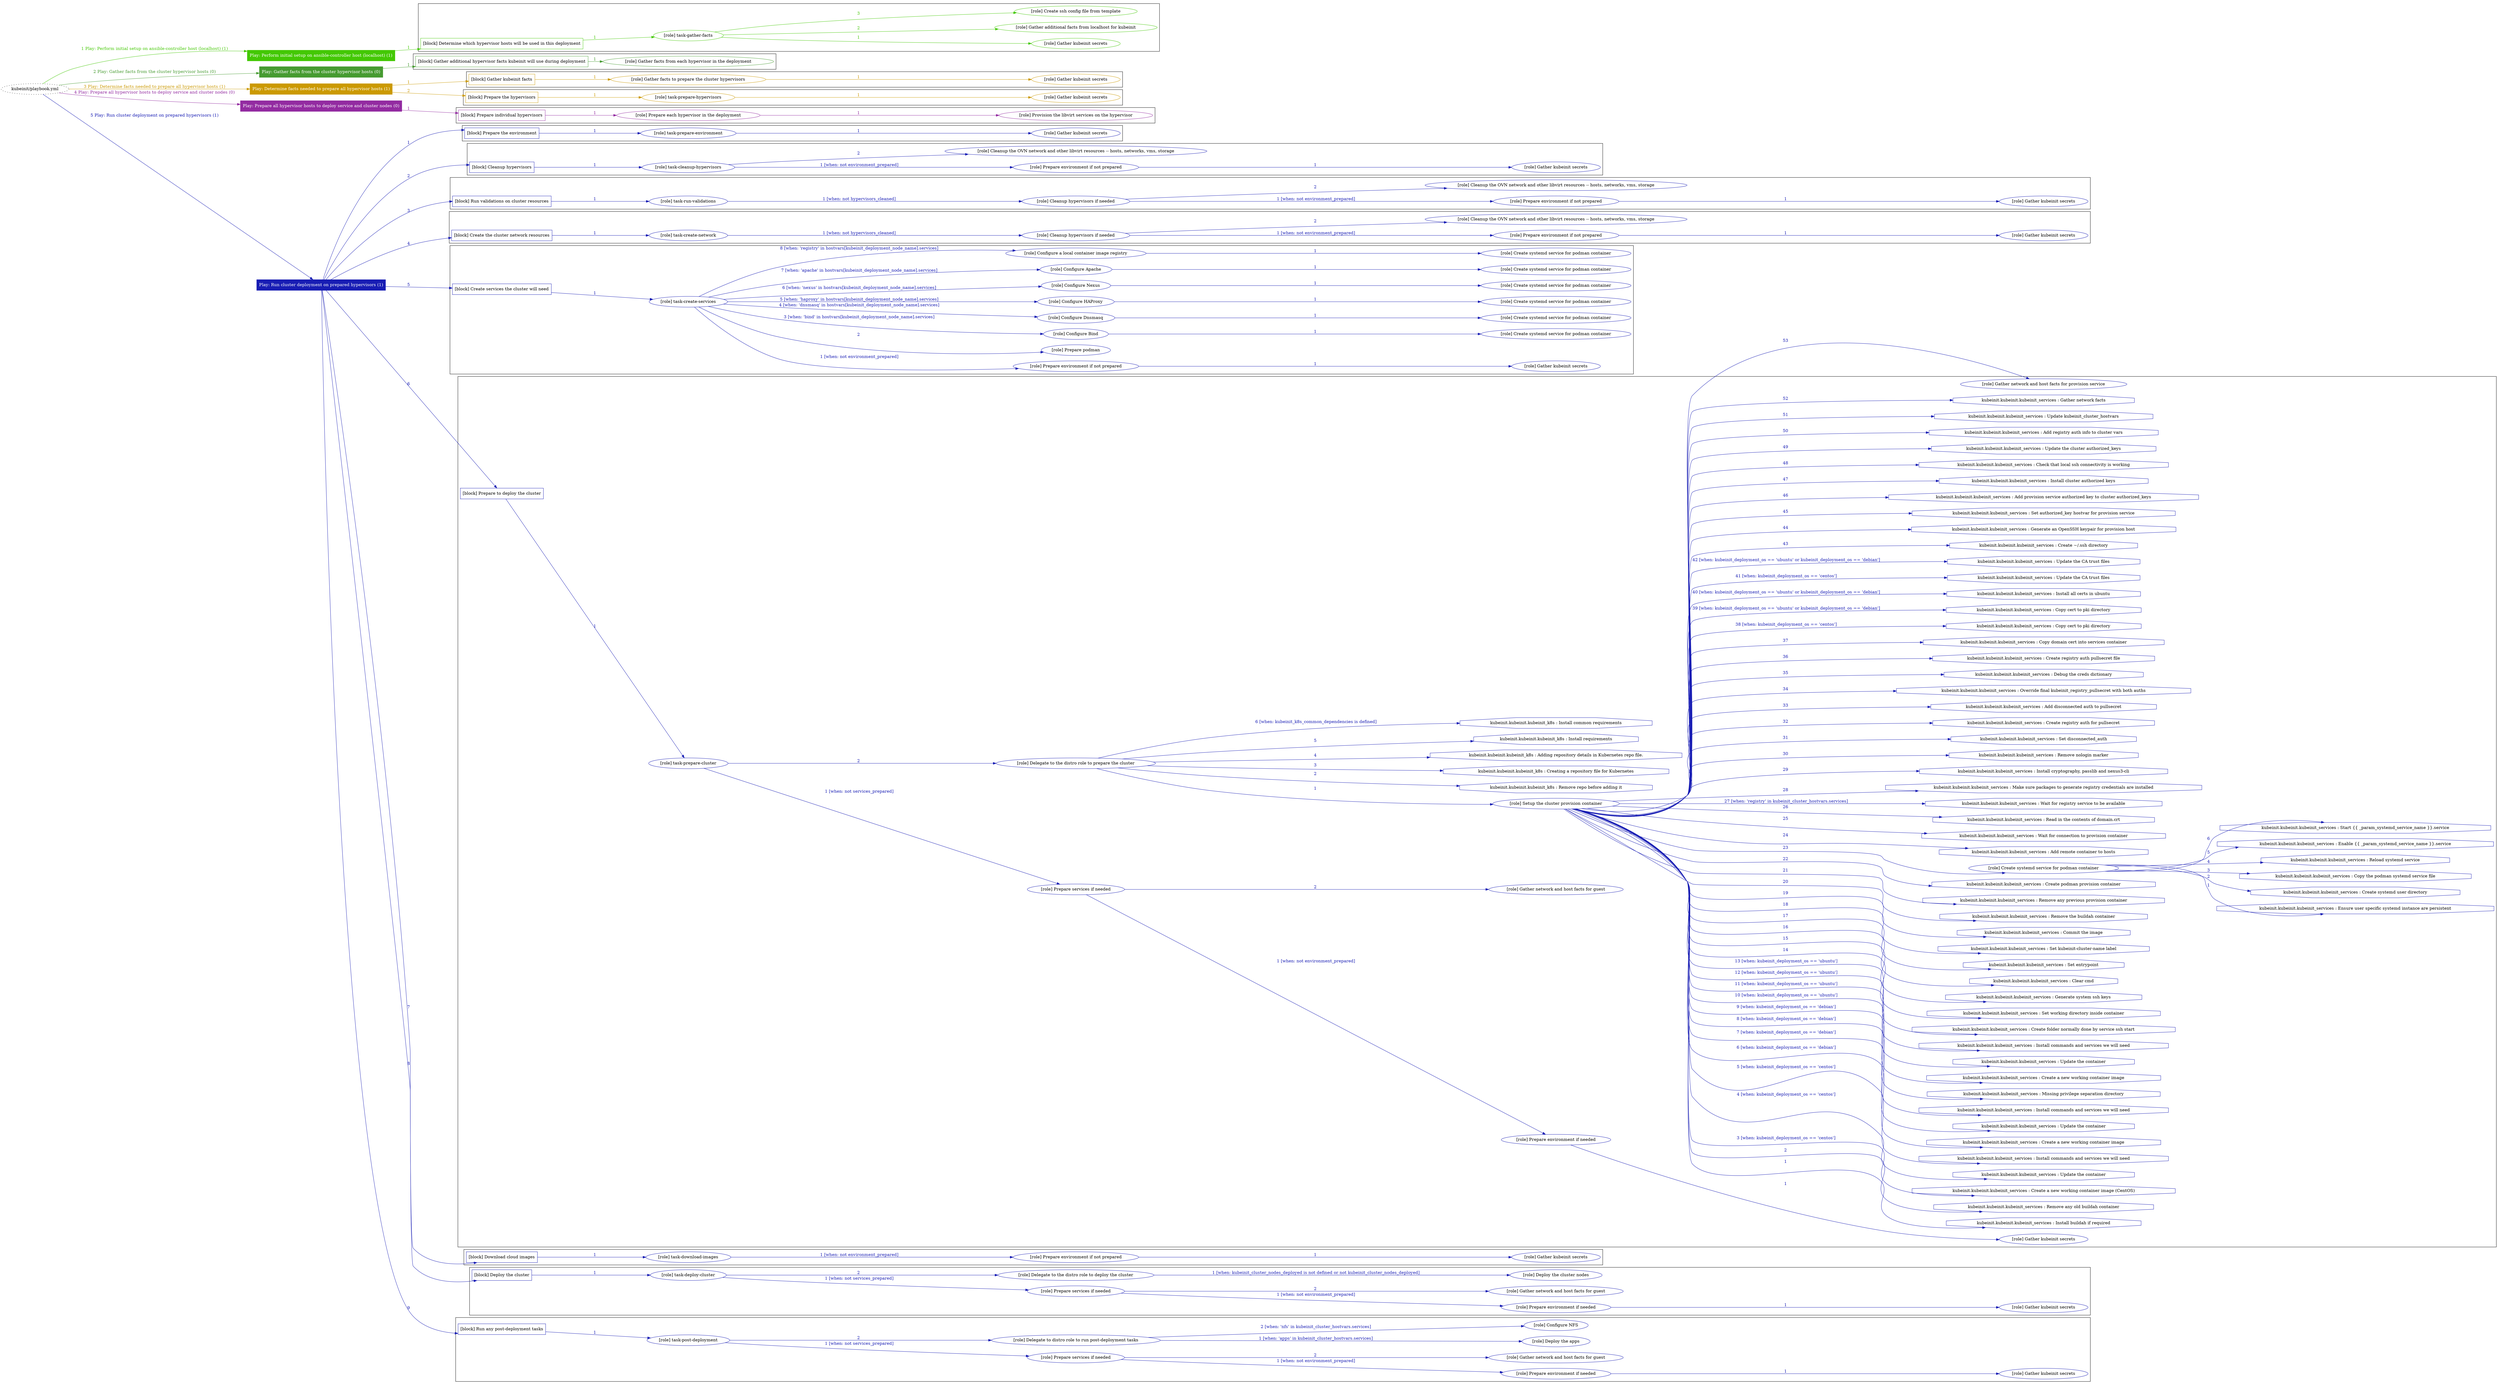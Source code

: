 digraph {
	graph [concentrate=true ordering=in rankdir=LR ratio=fill]
	edge [esep=5 sep=10]
	"kubeinit/playbook.yml" [URL="/home/runner/work/kubeinit/kubeinit/kubeinit/playbook.yml" id=playbook_17d02783 style=dotted]
	"kubeinit/playbook.yml" -> play_cce7889e [label="1 Play: Perform initial setup on ansible-controller host (localhost) (1)" color="#43c804" fontcolor="#43c804" id=edge_play_cce7889e labeltooltip="1 Play: Perform initial setup on ansible-controller host (localhost) (1)" tooltip="1 Play: Perform initial setup on ansible-controller host (localhost) (1)"]
	subgraph "Play: Perform initial setup on ansible-controller host (localhost) (1)" {
		play_cce7889e [label="Play: Perform initial setup on ansible-controller host (localhost) (1)" URL="/home/runner/work/kubeinit/kubeinit/kubeinit/playbook.yml" color="#43c804" fontcolor="#ffffff" id=play_cce7889e shape=box style=filled tooltip=localhost]
		play_cce7889e -> block_08f0ffbf [label=1 color="#43c804" fontcolor="#43c804" id=edge_block_08f0ffbf labeltooltip=1 tooltip=1]
		subgraph cluster_block_08f0ffbf {
			block_08f0ffbf [label="[block] Determine which hypervisor hosts will be used in this deployment" URL="/home/runner/work/kubeinit/kubeinit/kubeinit/playbook.yml" color="#43c804" id=block_08f0ffbf labeltooltip="Determine which hypervisor hosts will be used in this deployment" shape=box tooltip="Determine which hypervisor hosts will be used in this deployment"]
			block_08f0ffbf -> role_95ac39a2 [label="1 " color="#43c804" fontcolor="#43c804" id=edge_role_95ac39a2 labeltooltip="1 " tooltip="1 "]
			subgraph "task-gather-facts" {
				role_95ac39a2 [label="[role] task-gather-facts" URL="/home/runner/work/kubeinit/kubeinit/kubeinit/playbook.yml" color="#43c804" id=role_95ac39a2 tooltip="task-gather-facts"]
				role_95ac39a2 -> role_42f97154 [label="1 " color="#43c804" fontcolor="#43c804" id=edge_role_42f97154 labeltooltip="1 " tooltip="1 "]
				subgraph "Gather kubeinit secrets" {
					role_42f97154 [label="[role] Gather kubeinit secrets" URL="/home/runner/.ansible/collections/ansible_collections/kubeinit/kubeinit/roles/kubeinit_prepare/tasks/build_hypervisors_group.yml" color="#43c804" id=role_42f97154 tooltip="Gather kubeinit secrets"]
				}
				role_95ac39a2 -> role_3bdea53d [label="2 " color="#43c804" fontcolor="#43c804" id=edge_role_3bdea53d labeltooltip="2 " tooltip="2 "]
				subgraph "Gather additional facts from localhost for kubeinit" {
					role_3bdea53d [label="[role] Gather additional facts from localhost for kubeinit" URL="/home/runner/.ansible/collections/ansible_collections/kubeinit/kubeinit/roles/kubeinit_prepare/tasks/build_hypervisors_group.yml" color="#43c804" id=role_3bdea53d tooltip="Gather additional facts from localhost for kubeinit"]
				}
				role_95ac39a2 -> role_01f5dc9c [label="3 " color="#43c804" fontcolor="#43c804" id=edge_role_01f5dc9c labeltooltip="3 " tooltip="3 "]
				subgraph "Create ssh config file from template" {
					role_01f5dc9c [label="[role] Create ssh config file from template" URL="/home/runner/.ansible/collections/ansible_collections/kubeinit/kubeinit/roles/kubeinit_prepare/tasks/build_hypervisors_group.yml" color="#43c804" id=role_01f5dc9c tooltip="Create ssh config file from template"]
				}
			}
		}
	}
	"kubeinit/playbook.yml" -> play_19280e41 [label="2 Play: Gather facts from the cluster hypervisor hosts (0)" color="#469b31" fontcolor="#469b31" id=edge_play_19280e41 labeltooltip="2 Play: Gather facts from the cluster hypervisor hosts (0)" tooltip="2 Play: Gather facts from the cluster hypervisor hosts (0)"]
	subgraph "Play: Gather facts from the cluster hypervisor hosts (0)" {
		play_19280e41 [label="Play: Gather facts from the cluster hypervisor hosts (0)" URL="/home/runner/work/kubeinit/kubeinit/kubeinit/playbook.yml" color="#469b31" fontcolor="#ffffff" id=play_19280e41 shape=box style=filled tooltip="Play: Gather facts from the cluster hypervisor hosts (0)"]
		play_19280e41 -> block_ff5acc50 [label=1 color="#469b31" fontcolor="#469b31" id=edge_block_ff5acc50 labeltooltip=1 tooltip=1]
		subgraph cluster_block_ff5acc50 {
			block_ff5acc50 [label="[block] Gather additional hypervisor facts kubeinit will use during deployment" URL="/home/runner/work/kubeinit/kubeinit/kubeinit/playbook.yml" color="#469b31" id=block_ff5acc50 labeltooltip="Gather additional hypervisor facts kubeinit will use during deployment" shape=box tooltip="Gather additional hypervisor facts kubeinit will use during deployment"]
			block_ff5acc50 -> role_f2955250 [label="1 " color="#469b31" fontcolor="#469b31" id=edge_role_f2955250 labeltooltip="1 " tooltip="1 "]
			subgraph "Gather facts from each hypervisor in the deployment" {
				role_f2955250 [label="[role] Gather facts from each hypervisor in the deployment" URL="/home/runner/work/kubeinit/kubeinit/kubeinit/playbook.yml" color="#469b31" id=role_f2955250 tooltip="Gather facts from each hypervisor in the deployment"]
			}
		}
	}
	"kubeinit/playbook.yml" -> play_2e40c81b [label="3 Play: Determine facts needed to prepare all hypervisor hosts (1)" color="#cb9901" fontcolor="#cb9901" id=edge_play_2e40c81b labeltooltip="3 Play: Determine facts needed to prepare all hypervisor hosts (1)" tooltip="3 Play: Determine facts needed to prepare all hypervisor hosts (1)"]
	subgraph "Play: Determine facts needed to prepare all hypervisor hosts (1)" {
		play_2e40c81b [label="Play: Determine facts needed to prepare all hypervisor hosts (1)" URL="/home/runner/work/kubeinit/kubeinit/kubeinit/playbook.yml" color="#cb9901" fontcolor="#ffffff" id=play_2e40c81b shape=box style=filled tooltip=localhost]
		play_2e40c81b -> block_eb929558 [label=1 color="#cb9901" fontcolor="#cb9901" id=edge_block_eb929558 labeltooltip=1 tooltip=1]
		subgraph cluster_block_eb929558 {
			block_eb929558 [label="[block] Gather kubeinit facts" URL="/home/runner/work/kubeinit/kubeinit/kubeinit/playbook.yml" color="#cb9901" id=block_eb929558 labeltooltip="Gather kubeinit facts" shape=box tooltip="Gather kubeinit facts"]
			block_eb929558 -> role_2eca7372 [label="1 " color="#cb9901" fontcolor="#cb9901" id=edge_role_2eca7372 labeltooltip="1 " tooltip="1 "]
			subgraph "Gather facts to prepare the cluster hypervisors" {
				role_2eca7372 [label="[role] Gather facts to prepare the cluster hypervisors" URL="/home/runner/work/kubeinit/kubeinit/kubeinit/playbook.yml" color="#cb9901" id=role_2eca7372 tooltip="Gather facts to prepare the cluster hypervisors"]
				role_2eca7372 -> role_cf31c058 [label="1 " color="#cb9901" fontcolor="#cb9901" id=edge_role_cf31c058 labeltooltip="1 " tooltip="1 "]
				subgraph "Gather kubeinit secrets" {
					role_cf31c058 [label="[role] Gather kubeinit secrets" URL="/home/runner/.ansible/collections/ansible_collections/kubeinit/kubeinit/roles/kubeinit_prepare/tasks/gather_kubeinit_facts.yml" color="#cb9901" id=role_cf31c058 tooltip="Gather kubeinit secrets"]
				}
			}
		}
		play_2e40c81b -> block_e821a6e8 [label=2 color="#cb9901" fontcolor="#cb9901" id=edge_block_e821a6e8 labeltooltip=2 tooltip=2]
		subgraph cluster_block_e821a6e8 {
			block_e821a6e8 [label="[block] Prepare the hypervisors" URL="/home/runner/work/kubeinit/kubeinit/kubeinit/playbook.yml" color="#cb9901" id=block_e821a6e8 labeltooltip="Prepare the hypervisors" shape=box tooltip="Prepare the hypervisors"]
			block_e821a6e8 -> role_31ccfc30 [label="1 " color="#cb9901" fontcolor="#cb9901" id=edge_role_31ccfc30 labeltooltip="1 " tooltip="1 "]
			subgraph "task-prepare-hypervisors" {
				role_31ccfc30 [label="[role] task-prepare-hypervisors" URL="/home/runner/work/kubeinit/kubeinit/kubeinit/playbook.yml" color="#cb9901" id=role_31ccfc30 tooltip="task-prepare-hypervisors"]
				role_31ccfc30 -> role_e812b27d [label="1 " color="#cb9901" fontcolor="#cb9901" id=edge_role_e812b27d labeltooltip="1 " tooltip="1 "]
				subgraph "Gather kubeinit secrets" {
					role_e812b27d [label="[role] Gather kubeinit secrets" URL="/home/runner/.ansible/collections/ansible_collections/kubeinit/kubeinit/roles/kubeinit_prepare/tasks/gather_kubeinit_facts.yml" color="#cb9901" id=role_e812b27d tooltip="Gather kubeinit secrets"]
				}
			}
		}
	}
	"kubeinit/playbook.yml" -> play_fd8a557f [label="4 Play: Prepare all hypervisor hosts to deploy service and cluster nodes (0)" color="#932ba1" fontcolor="#932ba1" id=edge_play_fd8a557f labeltooltip="4 Play: Prepare all hypervisor hosts to deploy service and cluster nodes (0)" tooltip="4 Play: Prepare all hypervisor hosts to deploy service and cluster nodes (0)"]
	subgraph "Play: Prepare all hypervisor hosts to deploy service and cluster nodes (0)" {
		play_fd8a557f [label="Play: Prepare all hypervisor hosts to deploy service and cluster nodes (0)" URL="/home/runner/work/kubeinit/kubeinit/kubeinit/playbook.yml" color="#932ba1" fontcolor="#ffffff" id=play_fd8a557f shape=box style=filled tooltip="Play: Prepare all hypervisor hosts to deploy service and cluster nodes (0)"]
		play_fd8a557f -> block_95d720fd [label=1 color="#932ba1" fontcolor="#932ba1" id=edge_block_95d720fd labeltooltip=1 tooltip=1]
		subgraph cluster_block_95d720fd {
			block_95d720fd [label="[block] Prepare individual hypervisors" URL="/home/runner/work/kubeinit/kubeinit/kubeinit/playbook.yml" color="#932ba1" id=block_95d720fd labeltooltip="Prepare individual hypervisors" shape=box tooltip="Prepare individual hypervisors"]
			block_95d720fd -> role_092c4bf8 [label="1 " color="#932ba1" fontcolor="#932ba1" id=edge_role_092c4bf8 labeltooltip="1 " tooltip="1 "]
			subgraph "Prepare each hypervisor in the deployment" {
				role_092c4bf8 [label="[role] Prepare each hypervisor in the deployment" URL="/home/runner/work/kubeinit/kubeinit/kubeinit/playbook.yml" color="#932ba1" id=role_092c4bf8 tooltip="Prepare each hypervisor in the deployment"]
				role_092c4bf8 -> role_87ac8f1d [label="1 " color="#932ba1" fontcolor="#932ba1" id=edge_role_87ac8f1d labeltooltip="1 " tooltip="1 "]
				subgraph "Provision the libvirt services on the hypervisor" {
					role_87ac8f1d [label="[role] Provision the libvirt services on the hypervisor" URL="/home/runner/.ansible/collections/ansible_collections/kubeinit/kubeinit/roles/kubeinit_prepare/tasks/prepare_hypervisor.yml" color="#932ba1" id=role_87ac8f1d tooltip="Provision the libvirt services on the hypervisor"]
				}
			}
		}
	}
	"kubeinit/playbook.yml" -> play_f88f571c [label="5 Play: Run cluster deployment on prepared hypervisors (1)" color="#181db4" fontcolor="#181db4" id=edge_play_f88f571c labeltooltip="5 Play: Run cluster deployment on prepared hypervisors (1)" tooltip="5 Play: Run cluster deployment on prepared hypervisors (1)"]
	subgraph "Play: Run cluster deployment on prepared hypervisors (1)" {
		play_f88f571c [label="Play: Run cluster deployment on prepared hypervisors (1)" URL="/home/runner/work/kubeinit/kubeinit/kubeinit/playbook.yml" color="#181db4" fontcolor="#ffffff" id=play_f88f571c shape=box style=filled tooltip=localhost]
		play_f88f571c -> block_308ed359 [label=1 color="#181db4" fontcolor="#181db4" id=edge_block_308ed359 labeltooltip=1 tooltip=1]
		subgraph cluster_block_308ed359 {
			block_308ed359 [label="[block] Prepare the environment" URL="/home/runner/work/kubeinit/kubeinit/kubeinit/playbook.yml" color="#181db4" id=block_308ed359 labeltooltip="Prepare the environment" shape=box tooltip="Prepare the environment"]
			block_308ed359 -> role_a7dd5eaf [label="1 " color="#181db4" fontcolor="#181db4" id=edge_role_a7dd5eaf labeltooltip="1 " tooltip="1 "]
			subgraph "task-prepare-environment" {
				role_a7dd5eaf [label="[role] task-prepare-environment" URL="/home/runner/work/kubeinit/kubeinit/kubeinit/playbook.yml" color="#181db4" id=role_a7dd5eaf tooltip="task-prepare-environment"]
				role_a7dd5eaf -> role_a18c886f [label="1 " color="#181db4" fontcolor="#181db4" id=edge_role_a18c886f labeltooltip="1 " tooltip="1 "]
				subgraph "Gather kubeinit secrets" {
					role_a18c886f [label="[role] Gather kubeinit secrets" URL="/home/runner/.ansible/collections/ansible_collections/kubeinit/kubeinit/roles/kubeinit_prepare/tasks/gather_kubeinit_facts.yml" color="#181db4" id=role_a18c886f tooltip="Gather kubeinit secrets"]
				}
			}
		}
		play_f88f571c -> block_9cefb6ac [label=2 color="#181db4" fontcolor="#181db4" id=edge_block_9cefb6ac labeltooltip=2 tooltip=2]
		subgraph cluster_block_9cefb6ac {
			block_9cefb6ac [label="[block] Cleanup hypervisors" URL="/home/runner/work/kubeinit/kubeinit/kubeinit/playbook.yml" color="#181db4" id=block_9cefb6ac labeltooltip="Cleanup hypervisors" shape=box tooltip="Cleanup hypervisors"]
			block_9cefb6ac -> role_61cff471 [label="1 " color="#181db4" fontcolor="#181db4" id=edge_role_61cff471 labeltooltip="1 " tooltip="1 "]
			subgraph "task-cleanup-hypervisors" {
				role_61cff471 [label="[role] task-cleanup-hypervisors" URL="/home/runner/work/kubeinit/kubeinit/kubeinit/playbook.yml" color="#181db4" id=role_61cff471 tooltip="task-cleanup-hypervisors"]
				role_61cff471 -> role_c05e90e3 [label="1 [when: not environment_prepared]" color="#181db4" fontcolor="#181db4" id=edge_role_c05e90e3 labeltooltip="1 [when: not environment_prepared]" tooltip="1 [when: not environment_prepared]"]
				subgraph "Prepare environment if not prepared" {
					role_c05e90e3 [label="[role] Prepare environment if not prepared" URL="/home/runner/.ansible/collections/ansible_collections/kubeinit/kubeinit/roles/kubeinit_prepare/tasks/cleanup_hypervisors.yml" color="#181db4" id=role_c05e90e3 tooltip="Prepare environment if not prepared"]
					role_c05e90e3 -> role_5ec37f0e [label="1 " color="#181db4" fontcolor="#181db4" id=edge_role_5ec37f0e labeltooltip="1 " tooltip="1 "]
					subgraph "Gather kubeinit secrets" {
						role_5ec37f0e [label="[role] Gather kubeinit secrets" URL="/home/runner/.ansible/collections/ansible_collections/kubeinit/kubeinit/roles/kubeinit_prepare/tasks/gather_kubeinit_facts.yml" color="#181db4" id=role_5ec37f0e tooltip="Gather kubeinit secrets"]
					}
				}
				role_61cff471 -> role_bbea6ec5 [label="2 " color="#181db4" fontcolor="#181db4" id=edge_role_bbea6ec5 labeltooltip="2 " tooltip="2 "]
				subgraph "Cleanup the OVN network and other libvirt resources -- hosts, networks, vms, storage" {
					role_bbea6ec5 [label="[role] Cleanup the OVN network and other libvirt resources -- hosts, networks, vms, storage" URL="/home/runner/.ansible/collections/ansible_collections/kubeinit/kubeinit/roles/kubeinit_prepare/tasks/cleanup_hypervisors.yml" color="#181db4" id=role_bbea6ec5 tooltip="Cleanup the OVN network and other libvirt resources -- hosts, networks, vms, storage"]
				}
			}
		}
		play_f88f571c -> block_4048065c [label=3 color="#181db4" fontcolor="#181db4" id=edge_block_4048065c labeltooltip=3 tooltip=3]
		subgraph cluster_block_4048065c {
			block_4048065c [label="[block] Run validations on cluster resources" URL="/home/runner/work/kubeinit/kubeinit/kubeinit/playbook.yml" color="#181db4" id=block_4048065c labeltooltip="Run validations on cluster resources" shape=box tooltip="Run validations on cluster resources"]
			block_4048065c -> role_35cc6672 [label="1 " color="#181db4" fontcolor="#181db4" id=edge_role_35cc6672 labeltooltip="1 " tooltip="1 "]
			subgraph "task-run-validations" {
				role_35cc6672 [label="[role] task-run-validations" URL="/home/runner/work/kubeinit/kubeinit/kubeinit/playbook.yml" color="#181db4" id=role_35cc6672 tooltip="task-run-validations"]
				role_35cc6672 -> role_1eadab9f [label="1 [when: not hypervisors_cleaned]" color="#181db4" fontcolor="#181db4" id=edge_role_1eadab9f labeltooltip="1 [when: not hypervisors_cleaned]" tooltip="1 [when: not hypervisors_cleaned]"]
				subgraph "Cleanup hypervisors if needed" {
					role_1eadab9f [label="[role] Cleanup hypervisors if needed" URL="/home/runner/.ansible/collections/ansible_collections/kubeinit/kubeinit/roles/kubeinit_validations/tasks/main.yml" color="#181db4" id=role_1eadab9f tooltip="Cleanup hypervisors if needed"]
					role_1eadab9f -> role_a9e0bdb9 [label="1 [when: not environment_prepared]" color="#181db4" fontcolor="#181db4" id=edge_role_a9e0bdb9 labeltooltip="1 [when: not environment_prepared]" tooltip="1 [when: not environment_prepared]"]
					subgraph "Prepare environment if not prepared" {
						role_a9e0bdb9 [label="[role] Prepare environment if not prepared" URL="/home/runner/.ansible/collections/ansible_collections/kubeinit/kubeinit/roles/kubeinit_prepare/tasks/cleanup_hypervisors.yml" color="#181db4" id=role_a9e0bdb9 tooltip="Prepare environment if not prepared"]
						role_a9e0bdb9 -> role_1c47e01d [label="1 " color="#181db4" fontcolor="#181db4" id=edge_role_1c47e01d labeltooltip="1 " tooltip="1 "]
						subgraph "Gather kubeinit secrets" {
							role_1c47e01d [label="[role] Gather kubeinit secrets" URL="/home/runner/.ansible/collections/ansible_collections/kubeinit/kubeinit/roles/kubeinit_prepare/tasks/gather_kubeinit_facts.yml" color="#181db4" id=role_1c47e01d tooltip="Gather kubeinit secrets"]
						}
					}
					role_1eadab9f -> role_4148dcc6 [label="2 " color="#181db4" fontcolor="#181db4" id=edge_role_4148dcc6 labeltooltip="2 " tooltip="2 "]
					subgraph "Cleanup the OVN network and other libvirt resources -- hosts, networks, vms, storage" {
						role_4148dcc6 [label="[role] Cleanup the OVN network and other libvirt resources -- hosts, networks, vms, storage" URL="/home/runner/.ansible/collections/ansible_collections/kubeinit/kubeinit/roles/kubeinit_prepare/tasks/cleanup_hypervisors.yml" color="#181db4" id=role_4148dcc6 tooltip="Cleanup the OVN network and other libvirt resources -- hosts, networks, vms, storage"]
					}
				}
			}
		}
		play_f88f571c -> block_64ff412d [label=4 color="#181db4" fontcolor="#181db4" id=edge_block_64ff412d labeltooltip=4 tooltip=4]
		subgraph cluster_block_64ff412d {
			block_64ff412d [label="[block] Create the cluster network resources" URL="/home/runner/work/kubeinit/kubeinit/kubeinit/playbook.yml" color="#181db4" id=block_64ff412d labeltooltip="Create the cluster network resources" shape=box tooltip="Create the cluster network resources"]
			block_64ff412d -> role_d3f195db [label="1 " color="#181db4" fontcolor="#181db4" id=edge_role_d3f195db labeltooltip="1 " tooltip="1 "]
			subgraph "task-create-network" {
				role_d3f195db [label="[role] task-create-network" URL="/home/runner/work/kubeinit/kubeinit/kubeinit/playbook.yml" color="#181db4" id=role_d3f195db tooltip="task-create-network"]
				role_d3f195db -> role_fecb7bb5 [label="1 [when: not hypervisors_cleaned]" color="#181db4" fontcolor="#181db4" id=edge_role_fecb7bb5 labeltooltip="1 [when: not hypervisors_cleaned]" tooltip="1 [when: not hypervisors_cleaned]"]
				subgraph "Cleanup hypervisors if needed" {
					role_fecb7bb5 [label="[role] Cleanup hypervisors if needed" URL="/home/runner/.ansible/collections/ansible_collections/kubeinit/kubeinit/roles/kubeinit_libvirt/tasks/create_network.yml" color="#181db4" id=role_fecb7bb5 tooltip="Cleanup hypervisors if needed"]
					role_fecb7bb5 -> role_3321786a [label="1 [when: not environment_prepared]" color="#181db4" fontcolor="#181db4" id=edge_role_3321786a labeltooltip="1 [when: not environment_prepared]" tooltip="1 [when: not environment_prepared]"]
					subgraph "Prepare environment if not prepared" {
						role_3321786a [label="[role] Prepare environment if not prepared" URL="/home/runner/.ansible/collections/ansible_collections/kubeinit/kubeinit/roles/kubeinit_prepare/tasks/cleanup_hypervisors.yml" color="#181db4" id=role_3321786a tooltip="Prepare environment if not prepared"]
						role_3321786a -> role_99d8c7e4 [label="1 " color="#181db4" fontcolor="#181db4" id=edge_role_99d8c7e4 labeltooltip="1 " tooltip="1 "]
						subgraph "Gather kubeinit secrets" {
							role_99d8c7e4 [label="[role] Gather kubeinit secrets" URL="/home/runner/.ansible/collections/ansible_collections/kubeinit/kubeinit/roles/kubeinit_prepare/tasks/gather_kubeinit_facts.yml" color="#181db4" id=role_99d8c7e4 tooltip="Gather kubeinit secrets"]
						}
					}
					role_fecb7bb5 -> role_97500223 [label="2 " color="#181db4" fontcolor="#181db4" id=edge_role_97500223 labeltooltip="2 " tooltip="2 "]
					subgraph "Cleanup the OVN network and other libvirt resources -- hosts, networks, vms, storage" {
						role_97500223 [label="[role] Cleanup the OVN network and other libvirt resources -- hosts, networks, vms, storage" URL="/home/runner/.ansible/collections/ansible_collections/kubeinit/kubeinit/roles/kubeinit_prepare/tasks/cleanup_hypervisors.yml" color="#181db4" id=role_97500223 tooltip="Cleanup the OVN network and other libvirt resources -- hosts, networks, vms, storage"]
					}
				}
			}
		}
		play_f88f571c -> block_922f31ad [label=5 color="#181db4" fontcolor="#181db4" id=edge_block_922f31ad labeltooltip=5 tooltip=5]
		subgraph cluster_block_922f31ad {
			block_922f31ad [label="[block] Create services the cluster will need" URL="/home/runner/work/kubeinit/kubeinit/kubeinit/playbook.yml" color="#181db4" id=block_922f31ad labeltooltip="Create services the cluster will need" shape=box tooltip="Create services the cluster will need"]
			block_922f31ad -> role_9cd89faf [label="1 " color="#181db4" fontcolor="#181db4" id=edge_role_9cd89faf labeltooltip="1 " tooltip="1 "]
			subgraph "task-create-services" {
				role_9cd89faf [label="[role] task-create-services" URL="/home/runner/work/kubeinit/kubeinit/kubeinit/playbook.yml" color="#181db4" id=role_9cd89faf tooltip="task-create-services"]
				role_9cd89faf -> role_6e103cc6 [label="1 [when: not environment_prepared]" color="#181db4" fontcolor="#181db4" id=edge_role_6e103cc6 labeltooltip="1 [when: not environment_prepared]" tooltip="1 [when: not environment_prepared]"]
				subgraph "Prepare environment if not prepared" {
					role_6e103cc6 [label="[role] Prepare environment if not prepared" URL="/home/runner/.ansible/collections/ansible_collections/kubeinit/kubeinit/roles/kubeinit_services/tasks/main.yml" color="#181db4" id=role_6e103cc6 tooltip="Prepare environment if not prepared"]
					role_6e103cc6 -> role_44f7adf9 [label="1 " color="#181db4" fontcolor="#181db4" id=edge_role_44f7adf9 labeltooltip="1 " tooltip="1 "]
					subgraph "Gather kubeinit secrets" {
						role_44f7adf9 [label="[role] Gather kubeinit secrets" URL="/home/runner/.ansible/collections/ansible_collections/kubeinit/kubeinit/roles/kubeinit_prepare/tasks/gather_kubeinit_facts.yml" color="#181db4" id=role_44f7adf9 tooltip="Gather kubeinit secrets"]
					}
				}
				role_9cd89faf -> role_55ad07c8 [label="2 " color="#181db4" fontcolor="#181db4" id=edge_role_55ad07c8 labeltooltip="2 " tooltip="2 "]
				subgraph "Prepare podman" {
					role_55ad07c8 [label="[role] Prepare podman" URL="/home/runner/.ansible/collections/ansible_collections/kubeinit/kubeinit/roles/kubeinit_services/tasks/00_create_service_pod.yml" color="#181db4" id=role_55ad07c8 tooltip="Prepare podman"]
				}
				role_9cd89faf -> role_b31fac2a [label="3 [when: 'bind' in hostvars[kubeinit_deployment_node_name].services]" color="#181db4" fontcolor="#181db4" id=edge_role_b31fac2a labeltooltip="3 [when: 'bind' in hostvars[kubeinit_deployment_node_name].services]" tooltip="3 [when: 'bind' in hostvars[kubeinit_deployment_node_name].services]"]
				subgraph "Configure Bind" {
					role_b31fac2a [label="[role] Configure Bind" URL="/home/runner/.ansible/collections/ansible_collections/kubeinit/kubeinit/roles/kubeinit_services/tasks/start_services_containers.yml" color="#181db4" id=role_b31fac2a tooltip="Configure Bind"]
					role_b31fac2a -> role_ef10a147 [label="1 " color="#181db4" fontcolor="#181db4" id=edge_role_ef10a147 labeltooltip="1 " tooltip="1 "]
					subgraph "Create systemd service for podman container" {
						role_ef10a147 [label="[role] Create systemd service for podman container" URL="/home/runner/.ansible/collections/ansible_collections/kubeinit/kubeinit/roles/kubeinit_bind/tasks/main.yml" color="#181db4" id=role_ef10a147 tooltip="Create systemd service for podman container"]
					}
				}
				role_9cd89faf -> role_8d529188 [label="4 [when: 'dnsmasq' in hostvars[kubeinit_deployment_node_name].services]" color="#181db4" fontcolor="#181db4" id=edge_role_8d529188 labeltooltip="4 [when: 'dnsmasq' in hostvars[kubeinit_deployment_node_name].services]" tooltip="4 [when: 'dnsmasq' in hostvars[kubeinit_deployment_node_name].services]"]
				subgraph "Configure Dnsmasq" {
					role_8d529188 [label="[role] Configure Dnsmasq" URL="/home/runner/.ansible/collections/ansible_collections/kubeinit/kubeinit/roles/kubeinit_services/tasks/start_services_containers.yml" color="#181db4" id=role_8d529188 tooltip="Configure Dnsmasq"]
					role_8d529188 -> role_d083b6a9 [label="1 " color="#181db4" fontcolor="#181db4" id=edge_role_d083b6a9 labeltooltip="1 " tooltip="1 "]
					subgraph "Create systemd service for podman container" {
						role_d083b6a9 [label="[role] Create systemd service for podman container" URL="/home/runner/.ansible/collections/ansible_collections/kubeinit/kubeinit/roles/kubeinit_dnsmasq/tasks/main.yml" color="#181db4" id=role_d083b6a9 tooltip="Create systemd service for podman container"]
					}
				}
				role_9cd89faf -> role_56affeca [label="5 [when: 'haproxy' in hostvars[kubeinit_deployment_node_name].services]" color="#181db4" fontcolor="#181db4" id=edge_role_56affeca labeltooltip="5 [when: 'haproxy' in hostvars[kubeinit_deployment_node_name].services]" tooltip="5 [when: 'haproxy' in hostvars[kubeinit_deployment_node_name].services]"]
				subgraph "Configure HAProxy" {
					role_56affeca [label="[role] Configure HAProxy" URL="/home/runner/.ansible/collections/ansible_collections/kubeinit/kubeinit/roles/kubeinit_services/tasks/start_services_containers.yml" color="#181db4" id=role_56affeca tooltip="Configure HAProxy"]
					role_56affeca -> role_69d7fdaa [label="1 " color="#181db4" fontcolor="#181db4" id=edge_role_69d7fdaa labeltooltip="1 " tooltip="1 "]
					subgraph "Create systemd service for podman container" {
						role_69d7fdaa [label="[role] Create systemd service for podman container" URL="/home/runner/.ansible/collections/ansible_collections/kubeinit/kubeinit/roles/kubeinit_haproxy/tasks/main.yml" color="#181db4" id=role_69d7fdaa tooltip="Create systemd service for podman container"]
					}
				}
				role_9cd89faf -> role_76ec2a9a [label="6 [when: 'nexus' in hostvars[kubeinit_deployment_node_name].services]" color="#181db4" fontcolor="#181db4" id=edge_role_76ec2a9a labeltooltip="6 [when: 'nexus' in hostvars[kubeinit_deployment_node_name].services]" tooltip="6 [when: 'nexus' in hostvars[kubeinit_deployment_node_name].services]"]
				subgraph "Configure Nexus" {
					role_76ec2a9a [label="[role] Configure Nexus" URL="/home/runner/.ansible/collections/ansible_collections/kubeinit/kubeinit/roles/kubeinit_services/tasks/start_services_containers.yml" color="#181db4" id=role_76ec2a9a tooltip="Configure Nexus"]
					role_76ec2a9a -> role_01f41ade [label="1 " color="#181db4" fontcolor="#181db4" id=edge_role_01f41ade labeltooltip="1 " tooltip="1 "]
					subgraph "Create systemd service for podman container" {
						role_01f41ade [label="[role] Create systemd service for podman container" URL="/home/runner/.ansible/collections/ansible_collections/kubeinit/kubeinit/roles/kubeinit_nexus/tasks/main.yml" color="#181db4" id=role_01f41ade tooltip="Create systemd service for podman container"]
					}
				}
				role_9cd89faf -> role_5d587e63 [label="7 [when: 'apache' in hostvars[kubeinit_deployment_node_name].services]" color="#181db4" fontcolor="#181db4" id=edge_role_5d587e63 labeltooltip="7 [when: 'apache' in hostvars[kubeinit_deployment_node_name].services]" tooltip="7 [when: 'apache' in hostvars[kubeinit_deployment_node_name].services]"]
				subgraph "Configure Apache" {
					role_5d587e63 [label="[role] Configure Apache" URL="/home/runner/.ansible/collections/ansible_collections/kubeinit/kubeinit/roles/kubeinit_services/tasks/start_services_containers.yml" color="#181db4" id=role_5d587e63 tooltip="Configure Apache"]
					role_5d587e63 -> role_4a38b78d [label="1 " color="#181db4" fontcolor="#181db4" id=edge_role_4a38b78d labeltooltip="1 " tooltip="1 "]
					subgraph "Create systemd service for podman container" {
						role_4a38b78d [label="[role] Create systemd service for podman container" URL="/home/runner/.ansible/collections/ansible_collections/kubeinit/kubeinit/roles/kubeinit_apache/tasks/main.yml" color="#181db4" id=role_4a38b78d tooltip="Create systemd service for podman container"]
					}
				}
				role_9cd89faf -> role_78b46f52 [label="8 [when: 'registry' in hostvars[kubeinit_deployment_node_name].services]" color="#181db4" fontcolor="#181db4" id=edge_role_78b46f52 labeltooltip="8 [when: 'registry' in hostvars[kubeinit_deployment_node_name].services]" tooltip="8 [when: 'registry' in hostvars[kubeinit_deployment_node_name].services]"]
				subgraph "Configure a local container image registry" {
					role_78b46f52 [label="[role] Configure a local container image registry" URL="/home/runner/.ansible/collections/ansible_collections/kubeinit/kubeinit/roles/kubeinit_services/tasks/start_services_containers.yml" color="#181db4" id=role_78b46f52 tooltip="Configure a local container image registry"]
					role_78b46f52 -> role_be944a9c [label="1 " color="#181db4" fontcolor="#181db4" id=edge_role_be944a9c labeltooltip="1 " tooltip="1 "]
					subgraph "Create systemd service for podman container" {
						role_be944a9c [label="[role] Create systemd service for podman container" URL="/home/runner/.ansible/collections/ansible_collections/kubeinit/kubeinit/roles/kubeinit_registry/tasks/main.yml" color="#181db4" id=role_be944a9c tooltip="Create systemd service for podman container"]
					}
				}
			}
		}
		play_f88f571c -> block_eb5b4f53 [label=6 color="#181db4" fontcolor="#181db4" id=edge_block_eb5b4f53 labeltooltip=6 tooltip=6]
		subgraph cluster_block_eb5b4f53 {
			block_eb5b4f53 [label="[block] Prepare to deploy the cluster" URL="/home/runner/work/kubeinit/kubeinit/kubeinit/playbook.yml" color="#181db4" id=block_eb5b4f53 labeltooltip="Prepare to deploy the cluster" shape=box tooltip="Prepare to deploy the cluster"]
			block_eb5b4f53 -> role_ecba79a0 [label="1 " color="#181db4" fontcolor="#181db4" id=edge_role_ecba79a0 labeltooltip="1 " tooltip="1 "]
			subgraph "task-prepare-cluster" {
				role_ecba79a0 [label="[role] task-prepare-cluster" URL="/home/runner/work/kubeinit/kubeinit/kubeinit/playbook.yml" color="#181db4" id=role_ecba79a0 tooltip="task-prepare-cluster"]
				role_ecba79a0 -> role_2a86fc2a [label="1 [when: not services_prepared]" color="#181db4" fontcolor="#181db4" id=edge_role_2a86fc2a labeltooltip="1 [when: not services_prepared]" tooltip="1 [when: not services_prepared]"]
				subgraph "Prepare services if needed" {
					role_2a86fc2a [label="[role] Prepare services if needed" URL="/home/runner/.ansible/collections/ansible_collections/kubeinit/kubeinit/roles/kubeinit_prepare/tasks/prepare_cluster.yml" color="#181db4" id=role_2a86fc2a tooltip="Prepare services if needed"]
					role_2a86fc2a -> role_2594f324 [label="1 [when: not environment_prepared]" color="#181db4" fontcolor="#181db4" id=edge_role_2594f324 labeltooltip="1 [when: not environment_prepared]" tooltip="1 [when: not environment_prepared]"]
					subgraph "Prepare environment if needed" {
						role_2594f324 [label="[role] Prepare environment if needed" URL="/home/runner/.ansible/collections/ansible_collections/kubeinit/kubeinit/roles/kubeinit_services/tasks/prepare_services.yml" color="#181db4" id=role_2594f324 tooltip="Prepare environment if needed"]
						role_2594f324 -> role_96bc0cff [label="1 " color="#181db4" fontcolor="#181db4" id=edge_role_96bc0cff labeltooltip="1 " tooltip="1 "]
						subgraph "Gather kubeinit secrets" {
							role_96bc0cff [label="[role] Gather kubeinit secrets" URL="/home/runner/.ansible/collections/ansible_collections/kubeinit/kubeinit/roles/kubeinit_prepare/tasks/gather_kubeinit_facts.yml" color="#181db4" id=role_96bc0cff tooltip="Gather kubeinit secrets"]
						}
					}
					role_2a86fc2a -> role_49c0ad1d [label="2 " color="#181db4" fontcolor="#181db4" id=edge_role_49c0ad1d labeltooltip="2 " tooltip="2 "]
					subgraph "Gather network and host facts for guest" {
						role_49c0ad1d [label="[role] Gather network and host facts for guest" URL="/home/runner/.ansible/collections/ansible_collections/kubeinit/kubeinit/roles/kubeinit_services/tasks/prepare_services.yml" color="#181db4" id=role_49c0ad1d tooltip="Gather network and host facts for guest"]
					}
				}
				role_ecba79a0 -> role_5a0fe7b1 [label="2 " color="#181db4" fontcolor="#181db4" id=edge_role_5a0fe7b1 labeltooltip="2 " tooltip="2 "]
				subgraph "Delegate to the distro role to prepare the cluster" {
					role_5a0fe7b1 [label="[role] Delegate to the distro role to prepare the cluster" URL="/home/runner/.ansible/collections/ansible_collections/kubeinit/kubeinit/roles/kubeinit_prepare/tasks/prepare_cluster.yml" color="#181db4" id=role_5a0fe7b1 tooltip="Delegate to the distro role to prepare the cluster"]
					role_5a0fe7b1 -> role_ee6e8778 [label="1 " color="#181db4" fontcolor="#181db4" id=edge_role_ee6e8778 labeltooltip="1 " tooltip="1 "]
					subgraph "Setup the cluster provision container" {
						role_ee6e8778 [label="[role] Setup the cluster provision container" URL="/home/runner/.ansible/collections/ansible_collections/kubeinit/kubeinit/roles/kubeinit_k8s/tasks/prepare_cluster.yml" color="#181db4" id=role_ee6e8778 tooltip="Setup the cluster provision container"]
						task_3302fb31 [label="kubeinit.kubeinit.kubeinit_services : Install buildah if required" URL="/home/runner/.ansible/collections/ansible_collections/kubeinit/kubeinit/roles/kubeinit_services/tasks/create_provision_container.yml" color="#181db4" id=task_3302fb31 shape=octagon tooltip="kubeinit.kubeinit.kubeinit_services : Install buildah if required"]
						role_ee6e8778 -> task_3302fb31 [label="1 " color="#181db4" fontcolor="#181db4" id=edge_task_3302fb31 labeltooltip="1 " tooltip="1 "]
						task_15088736 [label="kubeinit.kubeinit.kubeinit_services : Remove any old buildah container" URL="/home/runner/.ansible/collections/ansible_collections/kubeinit/kubeinit/roles/kubeinit_services/tasks/create_provision_container.yml" color="#181db4" id=task_15088736 shape=octagon tooltip="kubeinit.kubeinit.kubeinit_services : Remove any old buildah container"]
						role_ee6e8778 -> task_15088736 [label="2 " color="#181db4" fontcolor="#181db4" id=edge_task_15088736 labeltooltip="2 " tooltip="2 "]
						task_9f1fdb30 [label="kubeinit.kubeinit.kubeinit_services : Create a new working container image (CentOS)" URL="/home/runner/.ansible/collections/ansible_collections/kubeinit/kubeinit/roles/kubeinit_services/tasks/create_provision_container.yml" color="#181db4" id=task_9f1fdb30 shape=octagon tooltip="kubeinit.kubeinit.kubeinit_services : Create a new working container image (CentOS)"]
						role_ee6e8778 -> task_9f1fdb30 [label="3 [when: kubeinit_deployment_os == 'centos']" color="#181db4" fontcolor="#181db4" id=edge_task_9f1fdb30 labeltooltip="3 [when: kubeinit_deployment_os == 'centos']" tooltip="3 [when: kubeinit_deployment_os == 'centos']"]
						task_3fbf2c52 [label="kubeinit.kubeinit.kubeinit_services : Update the container" URL="/home/runner/.ansible/collections/ansible_collections/kubeinit/kubeinit/roles/kubeinit_services/tasks/create_provision_container.yml" color="#181db4" id=task_3fbf2c52 shape=octagon tooltip="kubeinit.kubeinit.kubeinit_services : Update the container"]
						role_ee6e8778 -> task_3fbf2c52 [label="4 [when: kubeinit_deployment_os == 'centos']" color="#181db4" fontcolor="#181db4" id=edge_task_3fbf2c52 labeltooltip="4 [when: kubeinit_deployment_os == 'centos']" tooltip="4 [when: kubeinit_deployment_os == 'centos']"]
						task_96288bda [label="kubeinit.kubeinit.kubeinit_services : Install commands and services we will need" URL="/home/runner/.ansible/collections/ansible_collections/kubeinit/kubeinit/roles/kubeinit_services/tasks/create_provision_container.yml" color="#181db4" id=task_96288bda shape=octagon tooltip="kubeinit.kubeinit.kubeinit_services : Install commands and services we will need"]
						role_ee6e8778 -> task_96288bda [label="5 [when: kubeinit_deployment_os == 'centos']" color="#181db4" fontcolor="#181db4" id=edge_task_96288bda labeltooltip="5 [when: kubeinit_deployment_os == 'centos']" tooltip="5 [when: kubeinit_deployment_os == 'centos']"]
						task_baa14582 [label="kubeinit.kubeinit.kubeinit_services : Create a new working container image" URL="/home/runner/.ansible/collections/ansible_collections/kubeinit/kubeinit/roles/kubeinit_services/tasks/create_provision_container.yml" color="#181db4" id=task_baa14582 shape=octagon tooltip="kubeinit.kubeinit.kubeinit_services : Create a new working container image"]
						role_ee6e8778 -> task_baa14582 [label="6 [when: kubeinit_deployment_os == 'debian']" color="#181db4" fontcolor="#181db4" id=edge_task_baa14582 labeltooltip="6 [when: kubeinit_deployment_os == 'debian']" tooltip="6 [when: kubeinit_deployment_os == 'debian']"]
						task_8964ef2b [label="kubeinit.kubeinit.kubeinit_services : Update the container" URL="/home/runner/.ansible/collections/ansible_collections/kubeinit/kubeinit/roles/kubeinit_services/tasks/create_provision_container.yml" color="#181db4" id=task_8964ef2b shape=octagon tooltip="kubeinit.kubeinit.kubeinit_services : Update the container"]
						role_ee6e8778 -> task_8964ef2b [label="7 [when: kubeinit_deployment_os == 'debian']" color="#181db4" fontcolor="#181db4" id=edge_task_8964ef2b labeltooltip="7 [when: kubeinit_deployment_os == 'debian']" tooltip="7 [when: kubeinit_deployment_os == 'debian']"]
						task_b22bb494 [label="kubeinit.kubeinit.kubeinit_services : Install commands and services we will need" URL="/home/runner/.ansible/collections/ansible_collections/kubeinit/kubeinit/roles/kubeinit_services/tasks/create_provision_container.yml" color="#181db4" id=task_b22bb494 shape=octagon tooltip="kubeinit.kubeinit.kubeinit_services : Install commands and services we will need"]
						role_ee6e8778 -> task_b22bb494 [label="8 [when: kubeinit_deployment_os == 'debian']" color="#181db4" fontcolor="#181db4" id=edge_task_b22bb494 labeltooltip="8 [when: kubeinit_deployment_os == 'debian']" tooltip="8 [when: kubeinit_deployment_os == 'debian']"]
						task_70414dae [label="kubeinit.kubeinit.kubeinit_services : Missing privilege separation directory" URL="/home/runner/.ansible/collections/ansible_collections/kubeinit/kubeinit/roles/kubeinit_services/tasks/create_provision_container.yml" color="#181db4" id=task_70414dae shape=octagon tooltip="kubeinit.kubeinit.kubeinit_services : Missing privilege separation directory"]
						role_ee6e8778 -> task_70414dae [label="9 [when: kubeinit_deployment_os == 'debian']" color="#181db4" fontcolor="#181db4" id=edge_task_70414dae labeltooltip="9 [when: kubeinit_deployment_os == 'debian']" tooltip="9 [when: kubeinit_deployment_os == 'debian']"]
						task_0c7715cb [label="kubeinit.kubeinit.kubeinit_services : Create a new working container image" URL="/home/runner/.ansible/collections/ansible_collections/kubeinit/kubeinit/roles/kubeinit_services/tasks/create_provision_container.yml" color="#181db4" id=task_0c7715cb shape=octagon tooltip="kubeinit.kubeinit.kubeinit_services : Create a new working container image"]
						role_ee6e8778 -> task_0c7715cb [label="10 [when: kubeinit_deployment_os == 'ubuntu']" color="#181db4" fontcolor="#181db4" id=edge_task_0c7715cb labeltooltip="10 [when: kubeinit_deployment_os == 'ubuntu']" tooltip="10 [when: kubeinit_deployment_os == 'ubuntu']"]
						task_55b1ae1f [label="kubeinit.kubeinit.kubeinit_services : Update the container" URL="/home/runner/.ansible/collections/ansible_collections/kubeinit/kubeinit/roles/kubeinit_services/tasks/create_provision_container.yml" color="#181db4" id=task_55b1ae1f shape=octagon tooltip="kubeinit.kubeinit.kubeinit_services : Update the container"]
						role_ee6e8778 -> task_55b1ae1f [label="11 [when: kubeinit_deployment_os == 'ubuntu']" color="#181db4" fontcolor="#181db4" id=edge_task_55b1ae1f labeltooltip="11 [when: kubeinit_deployment_os == 'ubuntu']" tooltip="11 [when: kubeinit_deployment_os == 'ubuntu']"]
						task_08fc0047 [label="kubeinit.kubeinit.kubeinit_services : Install commands and services we will need" URL="/home/runner/.ansible/collections/ansible_collections/kubeinit/kubeinit/roles/kubeinit_services/tasks/create_provision_container.yml" color="#181db4" id=task_08fc0047 shape=octagon tooltip="kubeinit.kubeinit.kubeinit_services : Install commands and services we will need"]
						role_ee6e8778 -> task_08fc0047 [label="12 [when: kubeinit_deployment_os == 'ubuntu']" color="#181db4" fontcolor="#181db4" id=edge_task_08fc0047 labeltooltip="12 [when: kubeinit_deployment_os == 'ubuntu']" tooltip="12 [when: kubeinit_deployment_os == 'ubuntu']"]
						task_0bfe6f19 [label="kubeinit.kubeinit.kubeinit_services : Create folder normally done by service ssh start" URL="/home/runner/.ansible/collections/ansible_collections/kubeinit/kubeinit/roles/kubeinit_services/tasks/create_provision_container.yml" color="#181db4" id=task_0bfe6f19 shape=octagon tooltip="kubeinit.kubeinit.kubeinit_services : Create folder normally done by service ssh start"]
						role_ee6e8778 -> task_0bfe6f19 [label="13 [when: kubeinit_deployment_os == 'ubuntu']" color="#181db4" fontcolor="#181db4" id=edge_task_0bfe6f19 labeltooltip="13 [when: kubeinit_deployment_os == 'ubuntu']" tooltip="13 [when: kubeinit_deployment_os == 'ubuntu']"]
						task_6da45a70 [label="kubeinit.kubeinit.kubeinit_services : Set working directory inside container" URL="/home/runner/.ansible/collections/ansible_collections/kubeinit/kubeinit/roles/kubeinit_services/tasks/create_provision_container.yml" color="#181db4" id=task_6da45a70 shape=octagon tooltip="kubeinit.kubeinit.kubeinit_services : Set working directory inside container"]
						role_ee6e8778 -> task_6da45a70 [label="14 " color="#181db4" fontcolor="#181db4" id=edge_task_6da45a70 labeltooltip="14 " tooltip="14 "]
						task_bfcf5526 [label="kubeinit.kubeinit.kubeinit_services : Generate system ssh keys" URL="/home/runner/.ansible/collections/ansible_collections/kubeinit/kubeinit/roles/kubeinit_services/tasks/create_provision_container.yml" color="#181db4" id=task_bfcf5526 shape=octagon tooltip="kubeinit.kubeinit.kubeinit_services : Generate system ssh keys"]
						role_ee6e8778 -> task_bfcf5526 [label="15 " color="#181db4" fontcolor="#181db4" id=edge_task_bfcf5526 labeltooltip="15 " tooltip="15 "]
						task_c62a12f7 [label="kubeinit.kubeinit.kubeinit_services : Clear cmd" URL="/home/runner/.ansible/collections/ansible_collections/kubeinit/kubeinit/roles/kubeinit_services/tasks/create_provision_container.yml" color="#181db4" id=task_c62a12f7 shape=octagon tooltip="kubeinit.kubeinit.kubeinit_services : Clear cmd"]
						role_ee6e8778 -> task_c62a12f7 [label="16 " color="#181db4" fontcolor="#181db4" id=edge_task_c62a12f7 labeltooltip="16 " tooltip="16 "]
						task_7c03d287 [label="kubeinit.kubeinit.kubeinit_services : Set entrypoint" URL="/home/runner/.ansible/collections/ansible_collections/kubeinit/kubeinit/roles/kubeinit_services/tasks/create_provision_container.yml" color="#181db4" id=task_7c03d287 shape=octagon tooltip="kubeinit.kubeinit.kubeinit_services : Set entrypoint"]
						role_ee6e8778 -> task_7c03d287 [label="17 " color="#181db4" fontcolor="#181db4" id=edge_task_7c03d287 labeltooltip="17 " tooltip="17 "]
						task_c4202282 [label="kubeinit.kubeinit.kubeinit_services : Set kubeinit-cluster-name label" URL="/home/runner/.ansible/collections/ansible_collections/kubeinit/kubeinit/roles/kubeinit_services/tasks/create_provision_container.yml" color="#181db4" id=task_c4202282 shape=octagon tooltip="kubeinit.kubeinit.kubeinit_services : Set kubeinit-cluster-name label"]
						role_ee6e8778 -> task_c4202282 [label="18 " color="#181db4" fontcolor="#181db4" id=edge_task_c4202282 labeltooltip="18 " tooltip="18 "]
						task_e849a761 [label="kubeinit.kubeinit.kubeinit_services : Commit the image" URL="/home/runner/.ansible/collections/ansible_collections/kubeinit/kubeinit/roles/kubeinit_services/tasks/create_provision_container.yml" color="#181db4" id=task_e849a761 shape=octagon tooltip="kubeinit.kubeinit.kubeinit_services : Commit the image"]
						role_ee6e8778 -> task_e849a761 [label="19 " color="#181db4" fontcolor="#181db4" id=edge_task_e849a761 labeltooltip="19 " tooltip="19 "]
						task_839e1e6f [label="kubeinit.kubeinit.kubeinit_services : Remove the buildah container" URL="/home/runner/.ansible/collections/ansible_collections/kubeinit/kubeinit/roles/kubeinit_services/tasks/create_provision_container.yml" color="#181db4" id=task_839e1e6f shape=octagon tooltip="kubeinit.kubeinit.kubeinit_services : Remove the buildah container"]
						role_ee6e8778 -> task_839e1e6f [label="20 " color="#181db4" fontcolor="#181db4" id=edge_task_839e1e6f labeltooltip="20 " tooltip="20 "]
						task_5ddec4f9 [label="kubeinit.kubeinit.kubeinit_services : Remove any previous provision container" URL="/home/runner/.ansible/collections/ansible_collections/kubeinit/kubeinit/roles/kubeinit_services/tasks/create_provision_container.yml" color="#181db4" id=task_5ddec4f9 shape=octagon tooltip="kubeinit.kubeinit.kubeinit_services : Remove any previous provision container"]
						role_ee6e8778 -> task_5ddec4f9 [label="21 " color="#181db4" fontcolor="#181db4" id=edge_task_5ddec4f9 labeltooltip="21 " tooltip="21 "]
						task_8398ccb2 [label="kubeinit.kubeinit.kubeinit_services : Create podman provision container" URL="/home/runner/.ansible/collections/ansible_collections/kubeinit/kubeinit/roles/kubeinit_services/tasks/create_provision_container.yml" color="#181db4" id=task_8398ccb2 shape=octagon tooltip="kubeinit.kubeinit.kubeinit_services : Create podman provision container"]
						role_ee6e8778 -> task_8398ccb2 [label="22 " color="#181db4" fontcolor="#181db4" id=edge_task_8398ccb2 labeltooltip="22 " tooltip="22 "]
						role_ee6e8778 -> role_1633b110 [label="23 " color="#181db4" fontcolor="#181db4" id=edge_role_1633b110 labeltooltip="23 " tooltip="23 "]
						subgraph "Create systemd service for podman container" {
							role_1633b110 [label="[role] Create systemd service for podman container" URL="/home/runner/.ansible/collections/ansible_collections/kubeinit/kubeinit/roles/kubeinit_services/tasks/create_provision_container.yml" color="#181db4" id=role_1633b110 tooltip="Create systemd service for podman container"]
							task_eb40cd0f [label="kubeinit.kubeinit.kubeinit_services : Ensure user specific systemd instance are persistent" URL="/home/runner/.ansible/collections/ansible_collections/kubeinit/kubeinit/roles/kubeinit_services/tasks/create_managed_service.yml" color="#181db4" id=task_eb40cd0f shape=octagon tooltip="kubeinit.kubeinit.kubeinit_services : Ensure user specific systemd instance are persistent"]
							role_1633b110 -> task_eb40cd0f [label="1 " color="#181db4" fontcolor="#181db4" id=edge_task_eb40cd0f labeltooltip="1 " tooltip="1 "]
							task_310953e9 [label="kubeinit.kubeinit.kubeinit_services : Create systemd user directory" URL="/home/runner/.ansible/collections/ansible_collections/kubeinit/kubeinit/roles/kubeinit_services/tasks/create_managed_service.yml" color="#181db4" id=task_310953e9 shape=octagon tooltip="kubeinit.kubeinit.kubeinit_services : Create systemd user directory"]
							role_1633b110 -> task_310953e9 [label="2 " color="#181db4" fontcolor="#181db4" id=edge_task_310953e9 labeltooltip="2 " tooltip="2 "]
							task_4977fc4b [label="kubeinit.kubeinit.kubeinit_services : Copy the podman systemd service file" URL="/home/runner/.ansible/collections/ansible_collections/kubeinit/kubeinit/roles/kubeinit_services/tasks/create_managed_service.yml" color="#181db4" id=task_4977fc4b shape=octagon tooltip="kubeinit.kubeinit.kubeinit_services : Copy the podman systemd service file"]
							role_1633b110 -> task_4977fc4b [label="3 " color="#181db4" fontcolor="#181db4" id=edge_task_4977fc4b labeltooltip="3 " tooltip="3 "]
							task_0c8f70e1 [label="kubeinit.kubeinit.kubeinit_services : Reload systemd service" URL="/home/runner/.ansible/collections/ansible_collections/kubeinit/kubeinit/roles/kubeinit_services/tasks/create_managed_service.yml" color="#181db4" id=task_0c8f70e1 shape=octagon tooltip="kubeinit.kubeinit.kubeinit_services : Reload systemd service"]
							role_1633b110 -> task_0c8f70e1 [label="4 " color="#181db4" fontcolor="#181db4" id=edge_task_0c8f70e1 labeltooltip="4 " tooltip="4 "]
							task_903f54c4 [label="kubeinit.kubeinit.kubeinit_services : Enable {{ _param_systemd_service_name }}.service" URL="/home/runner/.ansible/collections/ansible_collections/kubeinit/kubeinit/roles/kubeinit_services/tasks/create_managed_service.yml" color="#181db4" id=task_903f54c4 shape=octagon tooltip="kubeinit.kubeinit.kubeinit_services : Enable {{ _param_systemd_service_name }}.service"]
							role_1633b110 -> task_903f54c4 [label="5 " color="#181db4" fontcolor="#181db4" id=edge_task_903f54c4 labeltooltip="5 " tooltip="5 "]
							task_578b287a [label="kubeinit.kubeinit.kubeinit_services : Start {{ _param_systemd_service_name }}.service" URL="/home/runner/.ansible/collections/ansible_collections/kubeinit/kubeinit/roles/kubeinit_services/tasks/create_managed_service.yml" color="#181db4" id=task_578b287a shape=octagon tooltip="kubeinit.kubeinit.kubeinit_services : Start {{ _param_systemd_service_name }}.service"]
							role_1633b110 -> task_578b287a [label="6 " color="#181db4" fontcolor="#181db4" id=edge_task_578b287a labeltooltip="6 " tooltip="6 "]
						}
						task_4950b62a [label="kubeinit.kubeinit.kubeinit_services : Add remote container to hosts" URL="/home/runner/.ansible/collections/ansible_collections/kubeinit/kubeinit/roles/kubeinit_services/tasks/create_provision_container.yml" color="#181db4" id=task_4950b62a shape=octagon tooltip="kubeinit.kubeinit.kubeinit_services : Add remote container to hosts"]
						role_ee6e8778 -> task_4950b62a [label="24 " color="#181db4" fontcolor="#181db4" id=edge_task_4950b62a labeltooltip="24 " tooltip="24 "]
						task_d72ea771 [label="kubeinit.kubeinit.kubeinit_services : Wait for connection to provision container" URL="/home/runner/.ansible/collections/ansible_collections/kubeinit/kubeinit/roles/kubeinit_services/tasks/create_provision_container.yml" color="#181db4" id=task_d72ea771 shape=octagon tooltip="kubeinit.kubeinit.kubeinit_services : Wait for connection to provision container"]
						role_ee6e8778 -> task_d72ea771 [label="25 " color="#181db4" fontcolor="#181db4" id=edge_task_d72ea771 labeltooltip="25 " tooltip="25 "]
						task_01d9ae63 [label="kubeinit.kubeinit.kubeinit_services : Read in the contents of domain.crt" URL="/home/runner/.ansible/collections/ansible_collections/kubeinit/kubeinit/roles/kubeinit_services/tasks/create_provision_container.yml" color="#181db4" id=task_01d9ae63 shape=octagon tooltip="kubeinit.kubeinit.kubeinit_services : Read in the contents of domain.crt"]
						role_ee6e8778 -> task_01d9ae63 [label="26 " color="#181db4" fontcolor="#181db4" id=edge_task_01d9ae63 labeltooltip="26 " tooltip="26 "]
						task_d90f7c81 [label="kubeinit.kubeinit.kubeinit_services : Wait for registry service to be available" URL="/home/runner/.ansible/collections/ansible_collections/kubeinit/kubeinit/roles/kubeinit_services/tasks/create_provision_container.yml" color="#181db4" id=task_d90f7c81 shape=octagon tooltip="kubeinit.kubeinit.kubeinit_services : Wait for registry service to be available"]
						role_ee6e8778 -> task_d90f7c81 [label="27 [when: 'registry' in kubeinit_cluster_hostvars.services]" color="#181db4" fontcolor="#181db4" id=edge_task_d90f7c81 labeltooltip="27 [when: 'registry' in kubeinit_cluster_hostvars.services]" tooltip="27 [when: 'registry' in kubeinit_cluster_hostvars.services]"]
						task_232c436a [label="kubeinit.kubeinit.kubeinit_services : Make sure packages to generate registry credentials are installed" URL="/home/runner/.ansible/collections/ansible_collections/kubeinit/kubeinit/roles/kubeinit_services/tasks/create_provision_container.yml" color="#181db4" id=task_232c436a shape=octagon tooltip="kubeinit.kubeinit.kubeinit_services : Make sure packages to generate registry credentials are installed"]
						role_ee6e8778 -> task_232c436a [label="28 " color="#181db4" fontcolor="#181db4" id=edge_task_232c436a labeltooltip="28 " tooltip="28 "]
						task_455a5a28 [label="kubeinit.kubeinit.kubeinit_services : Install cryptography, passlib and nexus3-cli" URL="/home/runner/.ansible/collections/ansible_collections/kubeinit/kubeinit/roles/kubeinit_services/tasks/create_provision_container.yml" color="#181db4" id=task_455a5a28 shape=octagon tooltip="kubeinit.kubeinit.kubeinit_services : Install cryptography, passlib and nexus3-cli"]
						role_ee6e8778 -> task_455a5a28 [label="29 " color="#181db4" fontcolor="#181db4" id=edge_task_455a5a28 labeltooltip="29 " tooltip="29 "]
						task_a8f8eeb5 [label="kubeinit.kubeinit.kubeinit_services : Remove nologin marker" URL="/home/runner/.ansible/collections/ansible_collections/kubeinit/kubeinit/roles/kubeinit_services/tasks/create_provision_container.yml" color="#181db4" id=task_a8f8eeb5 shape=octagon tooltip="kubeinit.kubeinit.kubeinit_services : Remove nologin marker"]
						role_ee6e8778 -> task_a8f8eeb5 [label="30 " color="#181db4" fontcolor="#181db4" id=edge_task_a8f8eeb5 labeltooltip="30 " tooltip="30 "]
						task_19463414 [label="kubeinit.kubeinit.kubeinit_services : Set disconnected_auth" URL="/home/runner/.ansible/collections/ansible_collections/kubeinit/kubeinit/roles/kubeinit_services/tasks/create_provision_container.yml" color="#181db4" id=task_19463414 shape=octagon tooltip="kubeinit.kubeinit.kubeinit_services : Set disconnected_auth"]
						role_ee6e8778 -> task_19463414 [label="31 " color="#181db4" fontcolor="#181db4" id=edge_task_19463414 labeltooltip="31 " tooltip="31 "]
						task_a949f7da [label="kubeinit.kubeinit.kubeinit_services : Create registry auth for pullsecret" URL="/home/runner/.ansible/collections/ansible_collections/kubeinit/kubeinit/roles/kubeinit_services/tasks/create_provision_container.yml" color="#181db4" id=task_a949f7da shape=octagon tooltip="kubeinit.kubeinit.kubeinit_services : Create registry auth for pullsecret"]
						role_ee6e8778 -> task_a949f7da [label="32 " color="#181db4" fontcolor="#181db4" id=edge_task_a949f7da labeltooltip="32 " tooltip="32 "]
						task_2d7c8c7d [label="kubeinit.kubeinit.kubeinit_services : Add disconnected auth to pullsecret" URL="/home/runner/.ansible/collections/ansible_collections/kubeinit/kubeinit/roles/kubeinit_services/tasks/create_provision_container.yml" color="#181db4" id=task_2d7c8c7d shape=octagon tooltip="kubeinit.kubeinit.kubeinit_services : Add disconnected auth to pullsecret"]
						role_ee6e8778 -> task_2d7c8c7d [label="33 " color="#181db4" fontcolor="#181db4" id=edge_task_2d7c8c7d labeltooltip="33 " tooltip="33 "]
						task_ebfc335b [label="kubeinit.kubeinit.kubeinit_services : Override final kubeinit_registry_pullsecret with both auths" URL="/home/runner/.ansible/collections/ansible_collections/kubeinit/kubeinit/roles/kubeinit_services/tasks/create_provision_container.yml" color="#181db4" id=task_ebfc335b shape=octagon tooltip="kubeinit.kubeinit.kubeinit_services : Override final kubeinit_registry_pullsecret with both auths"]
						role_ee6e8778 -> task_ebfc335b [label="34 " color="#181db4" fontcolor="#181db4" id=edge_task_ebfc335b labeltooltip="34 " tooltip="34 "]
						task_5afdb4ec [label="kubeinit.kubeinit.kubeinit_services : Debug the creds dictionary" URL="/home/runner/.ansible/collections/ansible_collections/kubeinit/kubeinit/roles/kubeinit_services/tasks/create_provision_container.yml" color="#181db4" id=task_5afdb4ec shape=octagon tooltip="kubeinit.kubeinit.kubeinit_services : Debug the creds dictionary"]
						role_ee6e8778 -> task_5afdb4ec [label="35 " color="#181db4" fontcolor="#181db4" id=edge_task_5afdb4ec labeltooltip="35 " tooltip="35 "]
						task_cf761ac6 [label="kubeinit.kubeinit.kubeinit_services : Create registry auth pullsecret file" URL="/home/runner/.ansible/collections/ansible_collections/kubeinit/kubeinit/roles/kubeinit_services/tasks/create_provision_container.yml" color="#181db4" id=task_cf761ac6 shape=octagon tooltip="kubeinit.kubeinit.kubeinit_services : Create registry auth pullsecret file"]
						role_ee6e8778 -> task_cf761ac6 [label="36 " color="#181db4" fontcolor="#181db4" id=edge_task_cf761ac6 labeltooltip="36 " tooltip="36 "]
						task_beb3cbc7 [label="kubeinit.kubeinit.kubeinit_services : Copy domain cert into services container" URL="/home/runner/.ansible/collections/ansible_collections/kubeinit/kubeinit/roles/kubeinit_services/tasks/create_provision_container.yml" color="#181db4" id=task_beb3cbc7 shape=octagon tooltip="kubeinit.kubeinit.kubeinit_services : Copy domain cert into services container"]
						role_ee6e8778 -> task_beb3cbc7 [label="37 " color="#181db4" fontcolor="#181db4" id=edge_task_beb3cbc7 labeltooltip="37 " tooltip="37 "]
						task_56cf36bb [label="kubeinit.kubeinit.kubeinit_services : Copy cert to pki directory" URL="/home/runner/.ansible/collections/ansible_collections/kubeinit/kubeinit/roles/kubeinit_services/tasks/create_provision_container.yml" color="#181db4" id=task_56cf36bb shape=octagon tooltip="kubeinit.kubeinit.kubeinit_services : Copy cert to pki directory"]
						role_ee6e8778 -> task_56cf36bb [label="38 [when: kubeinit_deployment_os == 'centos']" color="#181db4" fontcolor="#181db4" id=edge_task_56cf36bb labeltooltip="38 [when: kubeinit_deployment_os == 'centos']" tooltip="38 [when: kubeinit_deployment_os == 'centos']"]
						task_02880751 [label="kubeinit.kubeinit.kubeinit_services : Copy cert to pki directory" URL="/home/runner/.ansible/collections/ansible_collections/kubeinit/kubeinit/roles/kubeinit_services/tasks/create_provision_container.yml" color="#181db4" id=task_02880751 shape=octagon tooltip="kubeinit.kubeinit.kubeinit_services : Copy cert to pki directory"]
						role_ee6e8778 -> task_02880751 [label="39 [when: kubeinit_deployment_os == 'ubuntu' or kubeinit_deployment_os == 'debian']" color="#181db4" fontcolor="#181db4" id=edge_task_02880751 labeltooltip="39 [when: kubeinit_deployment_os == 'ubuntu' or kubeinit_deployment_os == 'debian']" tooltip="39 [when: kubeinit_deployment_os == 'ubuntu' or kubeinit_deployment_os == 'debian']"]
						task_e999b066 [label="kubeinit.kubeinit.kubeinit_services : Install all certs in ubuntu" URL="/home/runner/.ansible/collections/ansible_collections/kubeinit/kubeinit/roles/kubeinit_services/tasks/create_provision_container.yml" color="#181db4" id=task_e999b066 shape=octagon tooltip="kubeinit.kubeinit.kubeinit_services : Install all certs in ubuntu"]
						role_ee6e8778 -> task_e999b066 [label="40 [when: kubeinit_deployment_os == 'ubuntu' or kubeinit_deployment_os == 'debian']" color="#181db4" fontcolor="#181db4" id=edge_task_e999b066 labeltooltip="40 [when: kubeinit_deployment_os == 'ubuntu' or kubeinit_deployment_os == 'debian']" tooltip="40 [when: kubeinit_deployment_os == 'ubuntu' or kubeinit_deployment_os == 'debian']"]
						task_d7755de0 [label="kubeinit.kubeinit.kubeinit_services : Update the CA trust files" URL="/home/runner/.ansible/collections/ansible_collections/kubeinit/kubeinit/roles/kubeinit_services/tasks/create_provision_container.yml" color="#181db4" id=task_d7755de0 shape=octagon tooltip="kubeinit.kubeinit.kubeinit_services : Update the CA trust files"]
						role_ee6e8778 -> task_d7755de0 [label="41 [when: kubeinit_deployment_os == 'centos']" color="#181db4" fontcolor="#181db4" id=edge_task_d7755de0 labeltooltip="41 [when: kubeinit_deployment_os == 'centos']" tooltip="41 [when: kubeinit_deployment_os == 'centos']"]
						task_4469765b [label="kubeinit.kubeinit.kubeinit_services : Update the CA trust files" URL="/home/runner/.ansible/collections/ansible_collections/kubeinit/kubeinit/roles/kubeinit_services/tasks/create_provision_container.yml" color="#181db4" id=task_4469765b shape=octagon tooltip="kubeinit.kubeinit.kubeinit_services : Update the CA trust files"]
						role_ee6e8778 -> task_4469765b [label="42 [when: kubeinit_deployment_os == 'ubuntu' or kubeinit_deployment_os == 'debian']" color="#181db4" fontcolor="#181db4" id=edge_task_4469765b labeltooltip="42 [when: kubeinit_deployment_os == 'ubuntu' or kubeinit_deployment_os == 'debian']" tooltip="42 [when: kubeinit_deployment_os == 'ubuntu' or kubeinit_deployment_os == 'debian']"]
						task_5805a17b [label="kubeinit.kubeinit.kubeinit_services : Create ~/.ssh directory" URL="/home/runner/.ansible/collections/ansible_collections/kubeinit/kubeinit/roles/kubeinit_services/tasks/create_provision_container.yml" color="#181db4" id=task_5805a17b shape=octagon tooltip="kubeinit.kubeinit.kubeinit_services : Create ~/.ssh directory"]
						role_ee6e8778 -> task_5805a17b [label="43 " color="#181db4" fontcolor="#181db4" id=edge_task_5805a17b labeltooltip="43 " tooltip="43 "]
						task_31602240 [label="kubeinit.kubeinit.kubeinit_services : Generate an OpenSSH keypair for provision host" URL="/home/runner/.ansible/collections/ansible_collections/kubeinit/kubeinit/roles/kubeinit_services/tasks/create_provision_container.yml" color="#181db4" id=task_31602240 shape=octagon tooltip="kubeinit.kubeinit.kubeinit_services : Generate an OpenSSH keypair for provision host"]
						role_ee6e8778 -> task_31602240 [label="44 " color="#181db4" fontcolor="#181db4" id=edge_task_31602240 labeltooltip="44 " tooltip="44 "]
						task_d71ed5a2 [label="kubeinit.kubeinit.kubeinit_services : Set authorized_key hostvar for provision service" URL="/home/runner/.ansible/collections/ansible_collections/kubeinit/kubeinit/roles/kubeinit_services/tasks/create_provision_container.yml" color="#181db4" id=task_d71ed5a2 shape=octagon tooltip="kubeinit.kubeinit.kubeinit_services : Set authorized_key hostvar for provision service"]
						role_ee6e8778 -> task_d71ed5a2 [label="45 " color="#181db4" fontcolor="#181db4" id=edge_task_d71ed5a2 labeltooltip="45 " tooltip="45 "]
						task_045453cb [label="kubeinit.kubeinit.kubeinit_services : Add provision service authorized key to cluster authorized_keys" URL="/home/runner/.ansible/collections/ansible_collections/kubeinit/kubeinit/roles/kubeinit_services/tasks/create_provision_container.yml" color="#181db4" id=task_045453cb shape=octagon tooltip="kubeinit.kubeinit.kubeinit_services : Add provision service authorized key to cluster authorized_keys"]
						role_ee6e8778 -> task_045453cb [label="46 " color="#181db4" fontcolor="#181db4" id=edge_task_045453cb labeltooltip="46 " tooltip="46 "]
						task_c0c0b31a [label="kubeinit.kubeinit.kubeinit_services : Install cluster authorized keys" URL="/home/runner/.ansible/collections/ansible_collections/kubeinit/kubeinit/roles/kubeinit_services/tasks/create_provision_container.yml" color="#181db4" id=task_c0c0b31a shape=octagon tooltip="kubeinit.kubeinit.kubeinit_services : Install cluster authorized keys"]
						role_ee6e8778 -> task_c0c0b31a [label="47 " color="#181db4" fontcolor="#181db4" id=edge_task_c0c0b31a labeltooltip="47 " tooltip="47 "]
						task_2612b8aa [label="kubeinit.kubeinit.kubeinit_services : Check that local ssh connectivity is working" URL="/home/runner/.ansible/collections/ansible_collections/kubeinit/kubeinit/roles/kubeinit_services/tasks/create_provision_container.yml" color="#181db4" id=task_2612b8aa shape=octagon tooltip="kubeinit.kubeinit.kubeinit_services : Check that local ssh connectivity is working"]
						role_ee6e8778 -> task_2612b8aa [label="48 " color="#181db4" fontcolor="#181db4" id=edge_task_2612b8aa labeltooltip="48 " tooltip="48 "]
						task_17b3e940 [label="kubeinit.kubeinit.kubeinit_services : Update the cluster authorized_keys" URL="/home/runner/.ansible/collections/ansible_collections/kubeinit/kubeinit/roles/kubeinit_services/tasks/create_provision_container.yml" color="#181db4" id=task_17b3e940 shape=octagon tooltip="kubeinit.kubeinit.kubeinit_services : Update the cluster authorized_keys"]
						role_ee6e8778 -> task_17b3e940 [label="49 " color="#181db4" fontcolor="#181db4" id=edge_task_17b3e940 labeltooltip="49 " tooltip="49 "]
						task_3707863d [label="kubeinit.kubeinit.kubeinit_services : Add registry auth info to cluster vars" URL="/home/runner/.ansible/collections/ansible_collections/kubeinit/kubeinit/roles/kubeinit_services/tasks/create_provision_container.yml" color="#181db4" id=task_3707863d shape=octagon tooltip="kubeinit.kubeinit.kubeinit_services : Add registry auth info to cluster vars"]
						role_ee6e8778 -> task_3707863d [label="50 " color="#181db4" fontcolor="#181db4" id=edge_task_3707863d labeltooltip="50 " tooltip="50 "]
						task_e3e47d5e [label="kubeinit.kubeinit.kubeinit_services : Update kubeinit_cluster_hostvars" URL="/home/runner/.ansible/collections/ansible_collections/kubeinit/kubeinit/roles/kubeinit_services/tasks/create_provision_container.yml" color="#181db4" id=task_e3e47d5e shape=octagon tooltip="kubeinit.kubeinit.kubeinit_services : Update kubeinit_cluster_hostvars"]
						role_ee6e8778 -> task_e3e47d5e [label="51 " color="#181db4" fontcolor="#181db4" id=edge_task_e3e47d5e labeltooltip="51 " tooltip="51 "]
						task_e712f873 [label="kubeinit.kubeinit.kubeinit_services : Gather network facts" URL="/home/runner/.ansible/collections/ansible_collections/kubeinit/kubeinit/roles/kubeinit_services/tasks/create_provision_container.yml" color="#181db4" id=task_e712f873 shape=octagon tooltip="kubeinit.kubeinit.kubeinit_services : Gather network facts"]
						role_ee6e8778 -> task_e712f873 [label="52 " color="#181db4" fontcolor="#181db4" id=edge_task_e712f873 labeltooltip="52 " tooltip="52 "]
						role_ee6e8778 -> role_3e0a888d [label="53 " color="#181db4" fontcolor="#181db4" id=edge_role_3e0a888d labeltooltip="53 " tooltip="53 "]
						subgraph "Gather network and host facts for provision service" {
							role_3e0a888d [label="[role] Gather network and host facts for provision service" URL="/home/runner/.ansible/collections/ansible_collections/kubeinit/kubeinit/roles/kubeinit_services/tasks/create_provision_container.yml" color="#181db4" id=role_3e0a888d tooltip="Gather network and host facts for provision service"]
						}
					}
					task_432d3539 [label="kubeinit.kubeinit.kubeinit_k8s : Remove repo before adding it" URL="/home/runner/.ansible/collections/ansible_collections/kubeinit/kubeinit/roles/kubeinit_k8s/tasks/prepare_cluster.yml" color="#181db4" id=task_432d3539 shape=octagon tooltip="kubeinit.kubeinit.kubeinit_k8s : Remove repo before adding it"]
					role_5a0fe7b1 -> task_432d3539 [label="2 " color="#181db4" fontcolor="#181db4" id=edge_task_432d3539 labeltooltip="2 " tooltip="2 "]
					task_8c828c4c [label="kubeinit.kubeinit.kubeinit_k8s : Creating a repository file for Kubernetes" URL="/home/runner/.ansible/collections/ansible_collections/kubeinit/kubeinit/roles/kubeinit_k8s/tasks/prepare_cluster.yml" color="#181db4" id=task_8c828c4c shape=octagon tooltip="kubeinit.kubeinit.kubeinit_k8s : Creating a repository file for Kubernetes"]
					role_5a0fe7b1 -> task_8c828c4c [label="3 " color="#181db4" fontcolor="#181db4" id=edge_task_8c828c4c labeltooltip="3 " tooltip="3 "]
					task_11eb72e8 [label="kubeinit.kubeinit.kubeinit_k8s : Adding repository details in Kubernetes repo file." URL="/home/runner/.ansible/collections/ansible_collections/kubeinit/kubeinit/roles/kubeinit_k8s/tasks/prepare_cluster.yml" color="#181db4" id=task_11eb72e8 shape=octagon tooltip="kubeinit.kubeinit.kubeinit_k8s : Adding repository details in Kubernetes repo file."]
					role_5a0fe7b1 -> task_11eb72e8 [label="4 " color="#181db4" fontcolor="#181db4" id=edge_task_11eb72e8 labeltooltip="4 " tooltip="4 "]
					task_7b1b2505 [label="kubeinit.kubeinit.kubeinit_k8s : Install requirements" URL="/home/runner/.ansible/collections/ansible_collections/kubeinit/kubeinit/roles/kubeinit_k8s/tasks/prepare_cluster.yml" color="#181db4" id=task_7b1b2505 shape=octagon tooltip="kubeinit.kubeinit.kubeinit_k8s : Install requirements"]
					role_5a0fe7b1 -> task_7b1b2505 [label="5 " color="#181db4" fontcolor="#181db4" id=edge_task_7b1b2505 labeltooltip="5 " tooltip="5 "]
					task_37ff6d64 [label="kubeinit.kubeinit.kubeinit_k8s : Install common requirements" URL="/home/runner/.ansible/collections/ansible_collections/kubeinit/kubeinit/roles/kubeinit_k8s/tasks/prepare_cluster.yml" color="#181db4" id=task_37ff6d64 shape=octagon tooltip="kubeinit.kubeinit.kubeinit_k8s : Install common requirements"]
					role_5a0fe7b1 -> task_37ff6d64 [label="6 [when: kubeinit_k8s_common_dependencies is defined]" color="#181db4" fontcolor="#181db4" id=edge_task_37ff6d64 labeltooltip="6 [when: kubeinit_k8s_common_dependencies is defined]" tooltip="6 [when: kubeinit_k8s_common_dependencies is defined]"]
				}
			}
		}
		play_f88f571c -> block_be80db00 [label=7 color="#181db4" fontcolor="#181db4" id=edge_block_be80db00 labeltooltip=7 tooltip=7]
		subgraph cluster_block_be80db00 {
			block_be80db00 [label="[block] Download cloud images" URL="/home/runner/work/kubeinit/kubeinit/kubeinit/playbook.yml" color="#181db4" id=block_be80db00 labeltooltip="Download cloud images" shape=box tooltip="Download cloud images"]
			block_be80db00 -> role_f13f761c [label="1 " color="#181db4" fontcolor="#181db4" id=edge_role_f13f761c labeltooltip="1 " tooltip="1 "]
			subgraph "task-download-images" {
				role_f13f761c [label="[role] task-download-images" URL="/home/runner/work/kubeinit/kubeinit/kubeinit/playbook.yml" color="#181db4" id=role_f13f761c tooltip="task-download-images"]
				role_f13f761c -> role_5305d15c [label="1 [when: not environment_prepared]" color="#181db4" fontcolor="#181db4" id=edge_role_5305d15c labeltooltip="1 [when: not environment_prepared]" tooltip="1 [when: not environment_prepared]"]
				subgraph "Prepare environment if not prepared" {
					role_5305d15c [label="[role] Prepare environment if not prepared" URL="/home/runner/.ansible/collections/ansible_collections/kubeinit/kubeinit/roles/kubeinit_libvirt/tasks/download_cloud_images.yml" color="#181db4" id=role_5305d15c tooltip="Prepare environment if not prepared"]
					role_5305d15c -> role_004620ac [label="1 " color="#181db4" fontcolor="#181db4" id=edge_role_004620ac labeltooltip="1 " tooltip="1 "]
					subgraph "Gather kubeinit secrets" {
						role_004620ac [label="[role] Gather kubeinit secrets" URL="/home/runner/.ansible/collections/ansible_collections/kubeinit/kubeinit/roles/kubeinit_prepare/tasks/gather_kubeinit_facts.yml" color="#181db4" id=role_004620ac tooltip="Gather kubeinit secrets"]
					}
				}
			}
		}
		play_f88f571c -> block_59cdbbdf [label=8 color="#181db4" fontcolor="#181db4" id=edge_block_59cdbbdf labeltooltip=8 tooltip=8]
		subgraph cluster_block_59cdbbdf {
			block_59cdbbdf [label="[block] Deploy the cluster" URL="/home/runner/work/kubeinit/kubeinit/kubeinit/playbook.yml" color="#181db4" id=block_59cdbbdf labeltooltip="Deploy the cluster" shape=box tooltip="Deploy the cluster"]
			block_59cdbbdf -> role_1e25fd0c [label="1 " color="#181db4" fontcolor="#181db4" id=edge_role_1e25fd0c labeltooltip="1 " tooltip="1 "]
			subgraph "task-deploy-cluster" {
				role_1e25fd0c [label="[role] task-deploy-cluster" URL="/home/runner/work/kubeinit/kubeinit/kubeinit/playbook.yml" color="#181db4" id=role_1e25fd0c tooltip="task-deploy-cluster"]
				role_1e25fd0c -> role_ce9aa2b7 [label="1 [when: not services_prepared]" color="#181db4" fontcolor="#181db4" id=edge_role_ce9aa2b7 labeltooltip="1 [when: not services_prepared]" tooltip="1 [when: not services_prepared]"]
				subgraph "Prepare services if needed" {
					role_ce9aa2b7 [label="[role] Prepare services if needed" URL="/home/runner/.ansible/collections/ansible_collections/kubeinit/kubeinit/roles/kubeinit_prepare/tasks/deploy_cluster.yml" color="#181db4" id=role_ce9aa2b7 tooltip="Prepare services if needed"]
					role_ce9aa2b7 -> role_d4a9f14a [label="1 [when: not environment_prepared]" color="#181db4" fontcolor="#181db4" id=edge_role_d4a9f14a labeltooltip="1 [when: not environment_prepared]" tooltip="1 [when: not environment_prepared]"]
					subgraph "Prepare environment if needed" {
						role_d4a9f14a [label="[role] Prepare environment if needed" URL="/home/runner/.ansible/collections/ansible_collections/kubeinit/kubeinit/roles/kubeinit_services/tasks/prepare_services.yml" color="#181db4" id=role_d4a9f14a tooltip="Prepare environment if needed"]
						role_d4a9f14a -> role_9ca57bc6 [label="1 " color="#181db4" fontcolor="#181db4" id=edge_role_9ca57bc6 labeltooltip="1 " tooltip="1 "]
						subgraph "Gather kubeinit secrets" {
							role_9ca57bc6 [label="[role] Gather kubeinit secrets" URL="/home/runner/.ansible/collections/ansible_collections/kubeinit/kubeinit/roles/kubeinit_prepare/tasks/gather_kubeinit_facts.yml" color="#181db4" id=role_9ca57bc6 tooltip="Gather kubeinit secrets"]
						}
					}
					role_ce9aa2b7 -> role_be7e2c98 [label="2 " color="#181db4" fontcolor="#181db4" id=edge_role_be7e2c98 labeltooltip="2 " tooltip="2 "]
					subgraph "Gather network and host facts for guest" {
						role_be7e2c98 [label="[role] Gather network and host facts for guest" URL="/home/runner/.ansible/collections/ansible_collections/kubeinit/kubeinit/roles/kubeinit_services/tasks/prepare_services.yml" color="#181db4" id=role_be7e2c98 tooltip="Gather network and host facts for guest"]
					}
				}
				role_1e25fd0c -> role_cc6a6fc9 [label="2 " color="#181db4" fontcolor="#181db4" id=edge_role_cc6a6fc9 labeltooltip="2 " tooltip="2 "]
				subgraph "Delegate to the distro role to deploy the cluster" {
					role_cc6a6fc9 [label="[role] Delegate to the distro role to deploy the cluster" URL="/home/runner/.ansible/collections/ansible_collections/kubeinit/kubeinit/roles/kubeinit_prepare/tasks/deploy_cluster.yml" color="#181db4" id=role_cc6a6fc9 tooltip="Delegate to the distro role to deploy the cluster"]
					role_cc6a6fc9 -> role_62e53ea1 [label="1 [when: kubeinit_cluster_nodes_deployed is not defined or not kubeinit_cluster_nodes_deployed]" color="#181db4" fontcolor="#181db4" id=edge_role_62e53ea1 labeltooltip="1 [when: kubeinit_cluster_nodes_deployed is not defined or not kubeinit_cluster_nodes_deployed]" tooltip="1 [when: kubeinit_cluster_nodes_deployed is not defined or not kubeinit_cluster_nodes_deployed]"]
					subgraph "Deploy the cluster nodes" {
						role_62e53ea1 [label="[role] Deploy the cluster nodes" URL="/home/runner/.ansible/collections/ansible_collections/kubeinit/kubeinit/roles/kubeinit_k8s/tasks/main.yml" color="#181db4" id=role_62e53ea1 tooltip="Deploy the cluster nodes"]
					}
				}
			}
		}
		play_f88f571c -> block_34626543 [label=9 color="#181db4" fontcolor="#181db4" id=edge_block_34626543 labeltooltip=9 tooltip=9]
		subgraph cluster_block_34626543 {
			block_34626543 [label="[block] Run any post-deployment tasks" URL="/home/runner/work/kubeinit/kubeinit/kubeinit/playbook.yml" color="#181db4" id=block_34626543 labeltooltip="Run any post-deployment tasks" shape=box tooltip="Run any post-deployment tasks"]
			block_34626543 -> role_2b6becad [label="1 " color="#181db4" fontcolor="#181db4" id=edge_role_2b6becad labeltooltip="1 " tooltip="1 "]
			subgraph "task-post-deployment" {
				role_2b6becad [label="[role] task-post-deployment" URL="/home/runner/work/kubeinit/kubeinit/kubeinit/playbook.yml" color="#181db4" id=role_2b6becad tooltip="task-post-deployment"]
				role_2b6becad -> role_0a9c4267 [label="1 [when: not services_prepared]" color="#181db4" fontcolor="#181db4" id=edge_role_0a9c4267 labeltooltip="1 [when: not services_prepared]" tooltip="1 [when: not services_prepared]"]
				subgraph "Prepare services if needed" {
					role_0a9c4267 [label="[role] Prepare services if needed" URL="/home/runner/.ansible/collections/ansible_collections/kubeinit/kubeinit/roles/kubeinit_prepare/tasks/post_deployment.yml" color="#181db4" id=role_0a9c4267 tooltip="Prepare services if needed"]
					role_0a9c4267 -> role_2397938a [label="1 [when: not environment_prepared]" color="#181db4" fontcolor="#181db4" id=edge_role_2397938a labeltooltip="1 [when: not environment_prepared]" tooltip="1 [when: not environment_prepared]"]
					subgraph "Prepare environment if needed" {
						role_2397938a [label="[role] Prepare environment if needed" URL="/home/runner/.ansible/collections/ansible_collections/kubeinit/kubeinit/roles/kubeinit_services/tasks/prepare_services.yml" color="#181db4" id=role_2397938a tooltip="Prepare environment if needed"]
						role_2397938a -> role_5b83288b [label="1 " color="#181db4" fontcolor="#181db4" id=edge_role_5b83288b labeltooltip="1 " tooltip="1 "]
						subgraph "Gather kubeinit secrets" {
							role_5b83288b [label="[role] Gather kubeinit secrets" URL="/home/runner/.ansible/collections/ansible_collections/kubeinit/kubeinit/roles/kubeinit_prepare/tasks/gather_kubeinit_facts.yml" color="#181db4" id=role_5b83288b tooltip="Gather kubeinit secrets"]
						}
					}
					role_0a9c4267 -> role_83e62dce [label="2 " color="#181db4" fontcolor="#181db4" id=edge_role_83e62dce labeltooltip="2 " tooltip="2 "]
					subgraph "Gather network and host facts for guest" {
						role_83e62dce [label="[role] Gather network and host facts for guest" URL="/home/runner/.ansible/collections/ansible_collections/kubeinit/kubeinit/roles/kubeinit_services/tasks/prepare_services.yml" color="#181db4" id=role_83e62dce tooltip="Gather network and host facts for guest"]
					}
				}
				role_2b6becad -> role_10da26b0 [label="2 " color="#181db4" fontcolor="#181db4" id=edge_role_10da26b0 labeltooltip="2 " tooltip="2 "]
				subgraph "Delegate to distro role to run post-deployment tasks" {
					role_10da26b0 [label="[role] Delegate to distro role to run post-deployment tasks" URL="/home/runner/.ansible/collections/ansible_collections/kubeinit/kubeinit/roles/kubeinit_prepare/tasks/post_deployment.yml" color="#181db4" id=role_10da26b0 tooltip="Delegate to distro role to run post-deployment tasks"]
					role_10da26b0 -> role_84d2f7ea [label="1 [when: 'apps' in kubeinit_cluster_hostvars.services]" color="#181db4" fontcolor="#181db4" id=edge_role_84d2f7ea labeltooltip="1 [when: 'apps' in kubeinit_cluster_hostvars.services]" tooltip="1 [when: 'apps' in kubeinit_cluster_hostvars.services]"]
					subgraph "Deploy the apps" {
						role_84d2f7ea [label="[role] Deploy the apps" URL="/home/runner/.ansible/collections/ansible_collections/kubeinit/kubeinit/roles/kubeinit_k8s/tasks/post_deployment_tasks.yml" color="#181db4" id=role_84d2f7ea tooltip="Deploy the apps"]
					}
					role_10da26b0 -> role_38aaafe5 [label="2 [when: 'nfs' in kubeinit_cluster_hostvars.services]" color="#181db4" fontcolor="#181db4" id=edge_role_38aaafe5 labeltooltip="2 [when: 'nfs' in kubeinit_cluster_hostvars.services]" tooltip="2 [when: 'nfs' in kubeinit_cluster_hostvars.services]"]
					subgraph "Configure NFS" {
						role_38aaafe5 [label="[role] Configure NFS" URL="/home/runner/.ansible/collections/ansible_collections/kubeinit/kubeinit/roles/kubeinit_k8s/tasks/post_deployment_tasks.yml" color="#181db4" id=role_38aaafe5 tooltip="Configure NFS"]
					}
				}
			}
		}
	}
}
